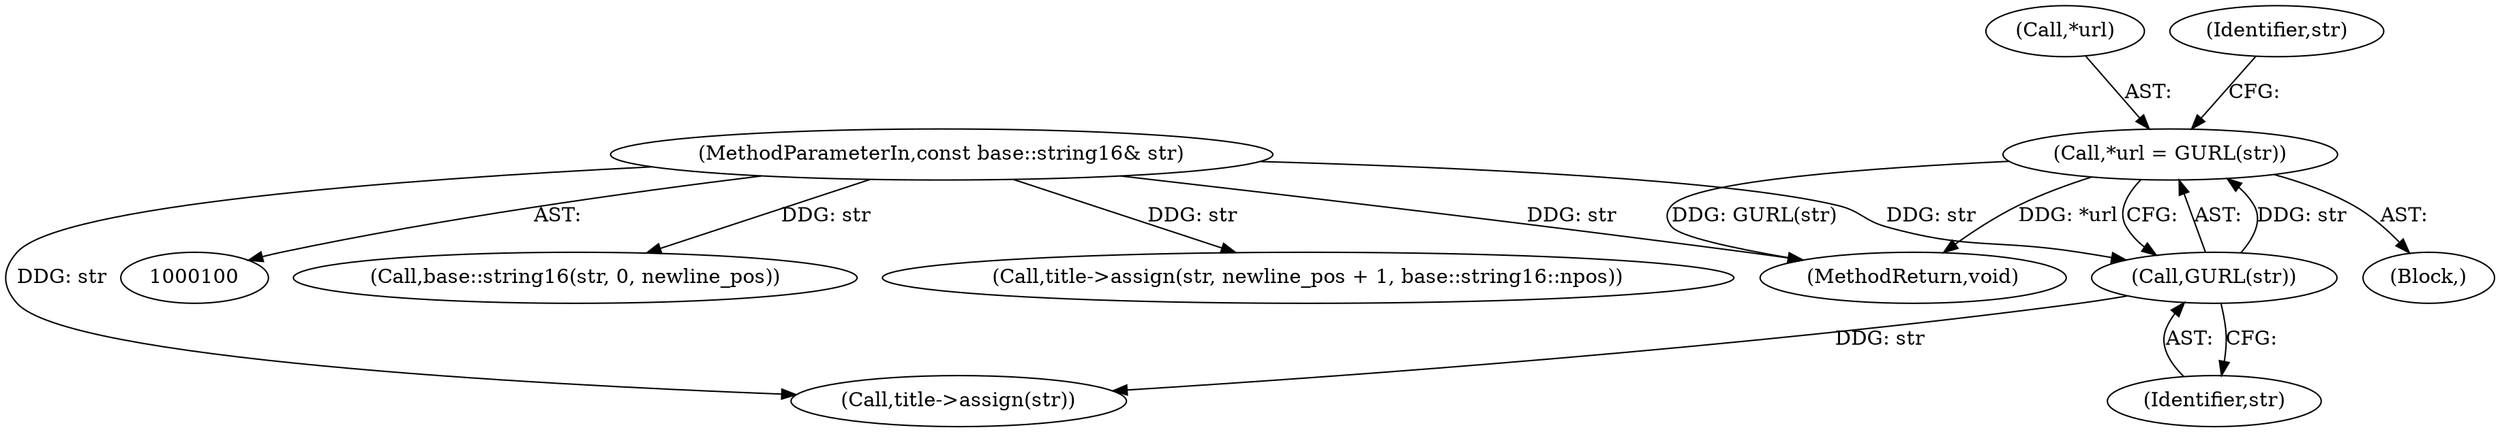 digraph "0_Chrome_e93dc535728da259ec16d1c3cc393f80b25f64ae_11@pointer" {
"1000135" [label="(Call,*url = GURL(str))"];
"1000138" [label="(Call,GURL(str))"];
"1000101" [label="(MethodParameterIn,const base::string16& str)"];
"1000101" [label="(MethodParameterIn,const base::string16& str)"];
"1000138" [label="(Call,GURL(str))"];
"1000134" [label="(Block,)"];
"1000142" [label="(MethodReturn,void)"];
"1000123" [label="(Call,base::string16(str, 0, newline_pos))"];
"1000139" [label="(Identifier,str)"];
"1000127" [label="(Call,title->assign(str, newline_pos + 1, base::string16::npos))"];
"1000136" [label="(Call,*url)"];
"1000141" [label="(Identifier,str)"];
"1000135" [label="(Call,*url = GURL(str))"];
"1000140" [label="(Call,title->assign(str))"];
"1000135" -> "1000134"  [label="AST: "];
"1000135" -> "1000138"  [label="CFG: "];
"1000136" -> "1000135"  [label="AST: "];
"1000138" -> "1000135"  [label="AST: "];
"1000141" -> "1000135"  [label="CFG: "];
"1000135" -> "1000142"  [label="DDG: *url"];
"1000135" -> "1000142"  [label="DDG: GURL(str)"];
"1000138" -> "1000135"  [label="DDG: str"];
"1000138" -> "1000139"  [label="CFG: "];
"1000139" -> "1000138"  [label="AST: "];
"1000101" -> "1000138"  [label="DDG: str"];
"1000138" -> "1000140"  [label="DDG: str"];
"1000101" -> "1000100"  [label="AST: "];
"1000101" -> "1000142"  [label="DDG: str"];
"1000101" -> "1000123"  [label="DDG: str"];
"1000101" -> "1000127"  [label="DDG: str"];
"1000101" -> "1000140"  [label="DDG: str"];
}
